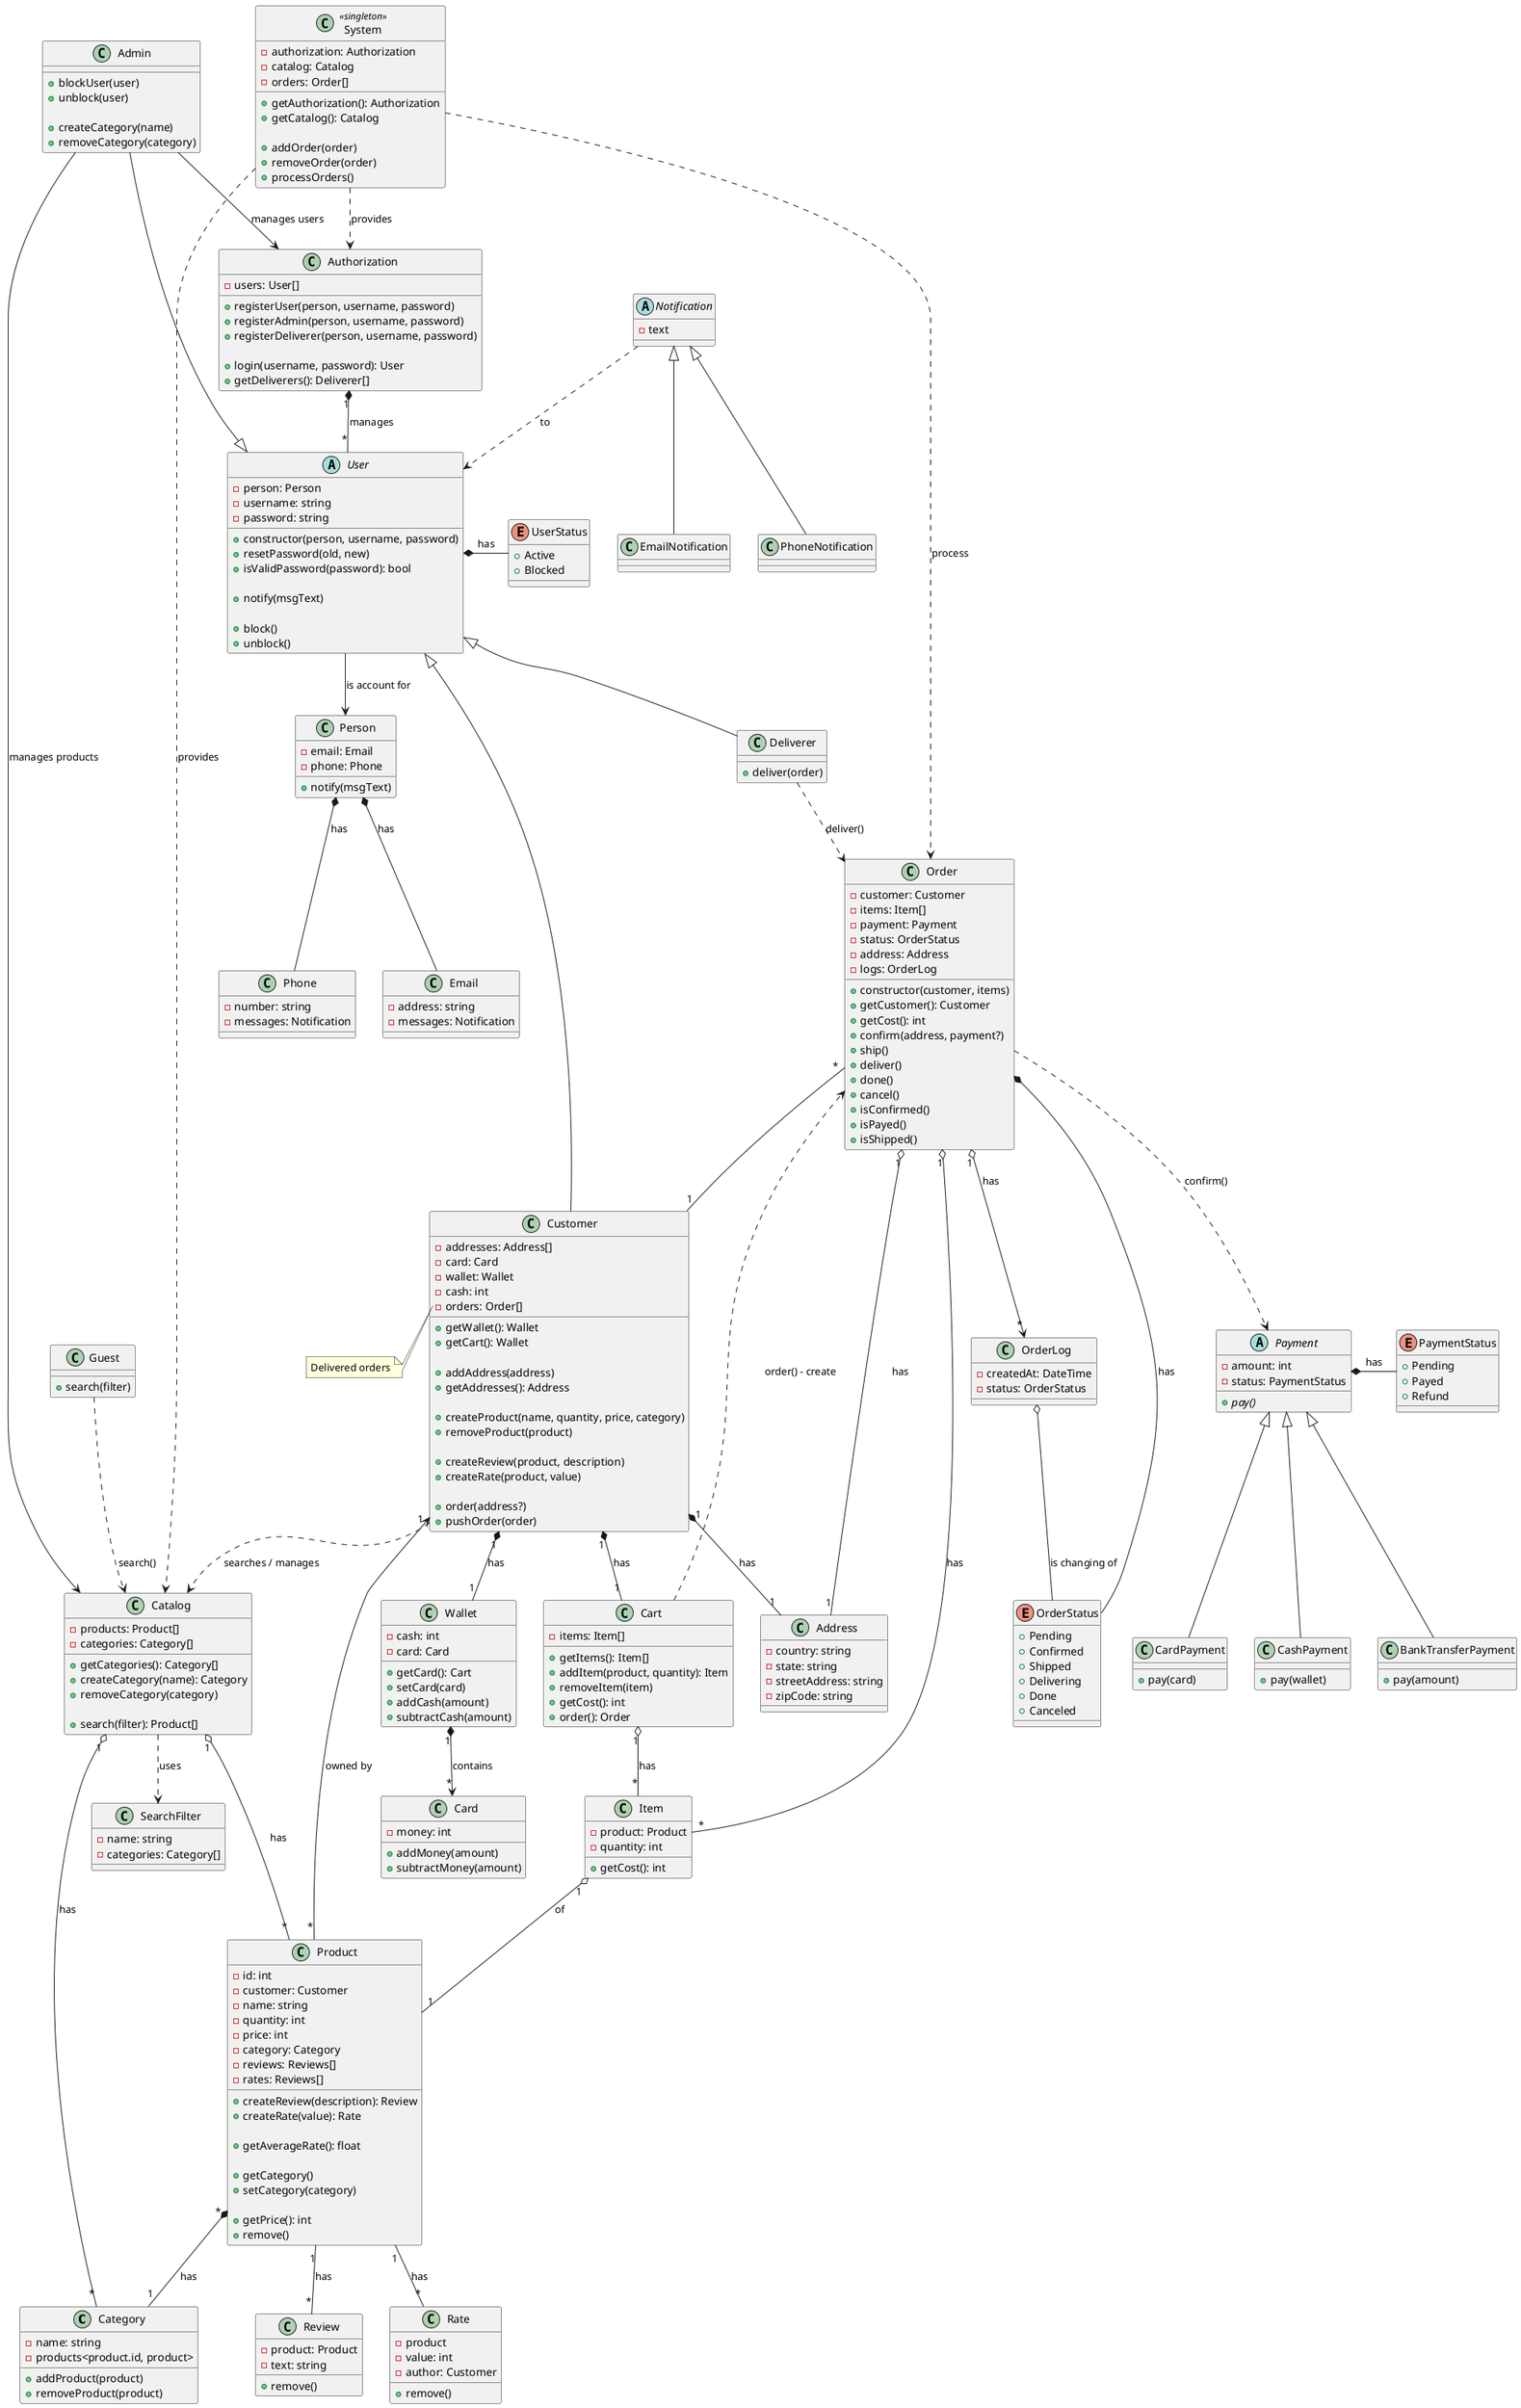 @startuml
' + Several addresses
' + Delete product
' + Delete review
' + Delete rate
' - Split catalog and search
' - Search only by one property simultaneously
' + Connect products and category
' + Order:sendForShipment
' + Order log
' - Remove bank transfer
' + Payment:pay by User:cash / User:card
' + Notify by phone too
class Category {
    - name: string
    - products<product.id, product>
    + addProduct(product)
    + removeProduct(product)
}

class Review {
    - product: Product
    - text: string
    + remove()
}

class Rate {
    - product
    - value: int
    - author: Customer
    + remove()
}

class Product {
    - id: int
    - customer: Customer
    - name: string
    - quantity: int
    - price: int
    - category: Category
    - reviews: Reviews[]
    - rates: Reviews[]
    + createReview(description): Review
    + createRate(value): Rate

    + getAverageRate(): float

    + getCategory()
    + setCategory(category)

    + getPrice(): int
    + remove()
}
Product "*" *-- "1" Category: has
Product "*" --> "1" Customer: owned by
Product "1" -- "*" Review: has
Product "1" -- "*" Rate: has

class SearchFilter {
    - name: string
    - categories: Category[]
}

class Catalog {
    - products: Product[]
    - categories: Category[]
    + getCategories(): Category[]
    + createCategory(name): Category
    + removeCategory(category)

    + search(filter): Product[]
}
Catalog "1" o-- "*" Category: has
Catalog "1" o-- "*" Product: has
Catalog ..> SearchFilter: uses

class Item {
    - product: Product
    - quantity: int
    + getCost(): int
}
Item "1" o-- "1" Product: of

class Cart {
    - items: Item[]
    + getItems(): Item[]
    + addItem(product, quantity): Item
    + removeItem(item)
    + getCost(): int
    + order(): Order
}
Cart "1" o-- "*" Item: has
Cart ..> Order: order() - create

enum PaymentStatus {
    + Pending
    + Payed
    + Refund
}

abstract Payment {
    - amount: int
    - status: PaymentStatus
    + {abstract} pay()
}
Payment *- PaymentStatus: has

class BankTransferPayment extends Payment {
    + pay(amount)
}

class CardPayment extends Payment {
    + pay(card)
}

class CashPayment extends Payment {
    + pay(wallet)
}

class Address {
    - country: string
    - state: string
    - streetAddress: string
    - zipCode: string
}

enum OrderStatus {
    + Pending
    + Confirmed
    + Shipped
    + Delivering
    + Done
    + Canceled
}

class OrderLog {
    - createdAt: DateTime
    - status: OrderStatus
}
OrderLog o-- OrderStatus: is changing of

class Order {
    - customer: Customer
    - items: Item[]
    - payment: Payment
    - status: OrderStatus
    - address: Address
    - logs: OrderLog
    + constructor(customer, items)
    + getCustomer(): Customer
    + getCost(): int
    + confirm(address, payment?)
    + ship()
    + deliver()
    + done()
    + cancel()
    + isConfirmed()
    + isPayed()
    + isShipped()
}
Order "*" -- "1" Customer
Order *- OrderStatus: has
Order "1" o--> "*" OrderLog: has
Order "1" o-- "*" Item: has
Order "1" o-- "1" Address: has
Order ..> Payment: confirm()

abstract Notification {
    - text
}
Notification ..> User: to

class PhoneNotification extends Notification {
}

class EmailNotification extends Notification {
}

class Guest {
    + search(filter)
}
Guest ..> Catalog: search()

class Email {
    - address: string
    - messages: Notification
}

class Phone {
    - number: string
    - messages: Notification
}

class Person {
    - email: Email
    - phone: Phone
    + notify(msgText)
}
Person *-- Email: has
Person *-- Phone: has

enum UserStatus {
    + Active
    + Blocked
}

abstract User {
    - person: Person
    - username: string
    - password: string
    + constructor(person, username, password)
    + resetPassword(old, new)
    + isValidPassword(password): bool

    + notify(msgText)

    + block()
    + unblock()
}
User --> Person: is account for
User *- UserStatus: has

class Card {
    - money: int
    + addMoney(amount)
    + subtractMoney(amount)
}

class Wallet {
    - cash: int
    - card: Card
    + getCard(): Cart
    + setCard(card)
    + addCash(amount)
    + subtractCash(amount)
}
Wallet "1" *--> "*" Card: contains

class Customer extends User {
    - addresses: Address[]
    - card: Card
    - wallet: Wallet
    - cash: int
    - orders: Order[]

    + getWallet(): Wallet
    + getCart(): Wallet

    + addAddress(address)
    + getAddresses(): Address

    + createProduct(name, quantity, price, category)
    + removeProduct(product)

    + createReview(product, description)
    + createRate(product, value)

    + order(address?)
    + pushOrder(order)
}
Customer "1" *-- "1" Cart: has
Customer "1" *-- "1" Address: has
Customer "1" *-- "1" Wallet: has
Customer ..> Catalog: searches / manages
note left of Customer::orders
Delivered orders
end note

class Admin extends User {
    + blockUser(user)
    + unblock(user)

    + createCategory(name)
    + removeCategory(category)
}
Admin --> Authorization: manages users
Admin --> Catalog: manages products

class Deliverer extends User {
    + deliver(order)
}
Deliverer ..> Order: deliver()

class Authorization {
    - users: User[]
    + registerUser(person, username, password)
    + registerAdmin(person, username, password)
    + registerDeliverer(person, username, password)

    + login(username, password): User
    + getDeliverers(): Deliverer[]
}
Authorization "1" *-- "*" User: manages

class System <<singleton>> {
    - authorization: Authorization
    - catalog: Catalog
    - orders: Order[]
    + getAuthorization(): Authorization
    + getCatalog(): Catalog

    + addOrder(order)
    + removeOrder(order)
    + processOrders()
}
System ..> Authorization: provides
System ..> Catalog: provides
System ..> Order: process

@enduml
